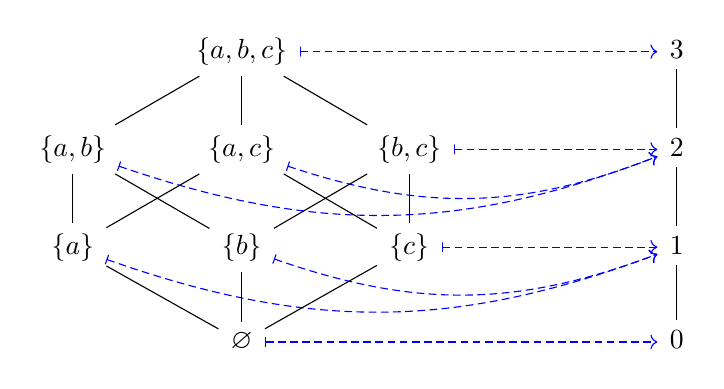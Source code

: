 \begin{tikzcd}
& \{a,b,c\}\arrow[dashed,blue, rr,mapsto] & &[+50pt]3 \\
\{a,b\}\arrow[ru,dash]\arrow[dashed,blue, bend right=20,rrr,mapsto]& \{a,c\}\arrow[u,dash]\arrow[dashed, bend right=20,blue,rr,mapsto]& \{b,c\}\arrow[lu,dash]\arrow[dashed,blue, r,mapsto]&2\arrow[u,dash]\\
\{a\} \arrow[u,dash]\arrow[ru,dash]\arrow[dashed, bend right=20,blue,rrr,mapsto]& \{b\}\arrow[lu,dash]\arrow[ru,dash]\arrow[dashed, bend right=20,blue,rr,mapsto] & \{c \}\arrow[u,dash]\arrow[lu,dash] \arrow[dashed,blue,r,mapsto]&1\arrow[u,dash] \\
&\varnothing \arrow[lu,dash]\arrow[ru,dash] \arrow[u,dash] \arrow[dashed,mapsto,blue, rr]&&0\arrow[u,dash]
\end{tikzcd} 